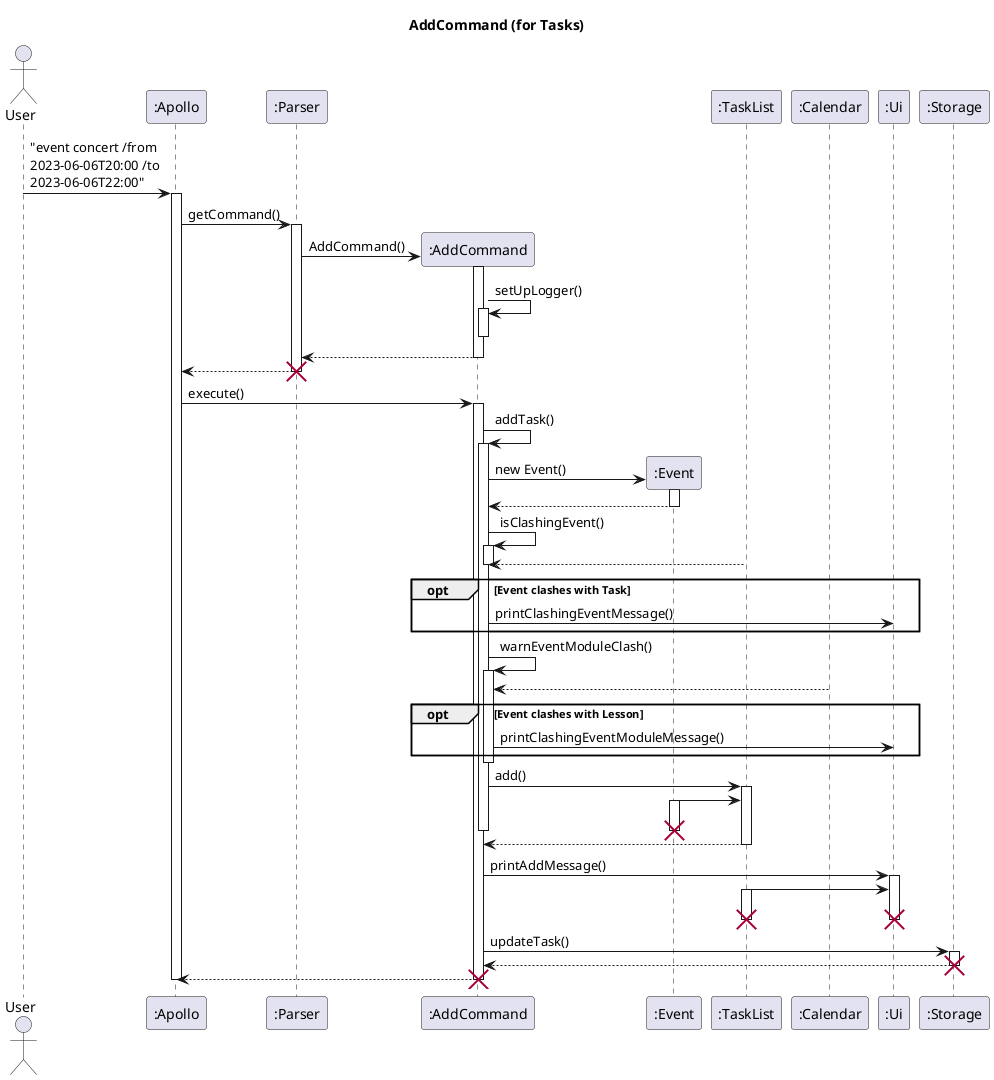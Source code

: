 @startuml
'https://plantuml.com/sequence-diagram

skinparam maxMessageSize 150

title AddCommand (for Tasks)

actor User
participant ":Apollo" as Apollo
participant ":Parser" as Parser
participant ":AddCommand" as add
participant ":Event" as Event
participant ":TaskList" as TaskList
participant ":Calendar" as Calendar
participant ":Ui" as Ui
participant ":Storage" as Storage

User -> Apollo : "event concert /from 2023-06-06T20:00 /to 2023-06-06T22:00"
activate Apollo
Apollo -> Parser : getCommand()
activate Parser
Parser -> add** : AddCommand()
add++
add -> add ++ : setUpLogger()
add--
return
return
destroy Parser

Apollo -> add : execute()
activate add
add -> add++ : addTask()
add -> Event** : new Event()
Event++
return
add -> add++ : isClashingEvent()
TaskList --> add
add--
opt Event clashes with Task
add -> Ui : printClashingEventMessage()
end
add -> add++ : warnEventModuleClash()
Calendar --> add
opt Event clashes with Lesson
add -> Ui : printClashingEventModuleMessage()
end
add--
add -> TaskList++ : add()
Event -> TaskList
Event++
destroy Event
add--
add <-- TaskList--


add -> Ui++ : printAddMessage()
TaskList -> Ui
TaskList++
destroy TaskList
destroy Ui
add -> Storage ++ : updateTask()
return
destroy Storage
add --> Apollo
destroy add
Apollo--
@enduml